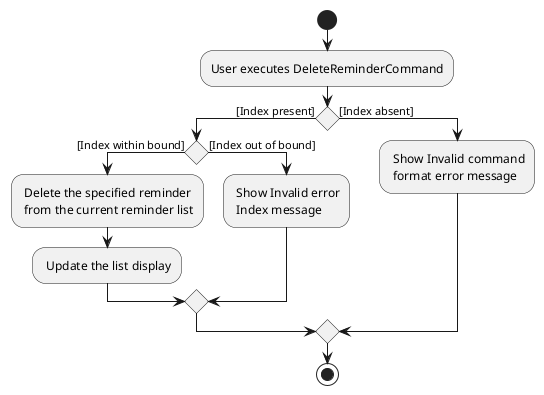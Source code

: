 @startuml
start
:User executes DeleteReminderCommand;

if() then ([Index present])
    if() then ([Index within bound])
        : Delete the specified reminder
         from the current reminder list;
        : Update the list display;
    else ([Index out of bound])
        : Show Invalid error
         Index message;
    endif
else([Index absent])
    : Show Invalid command
     format error message;
endif
stop
@enduml
